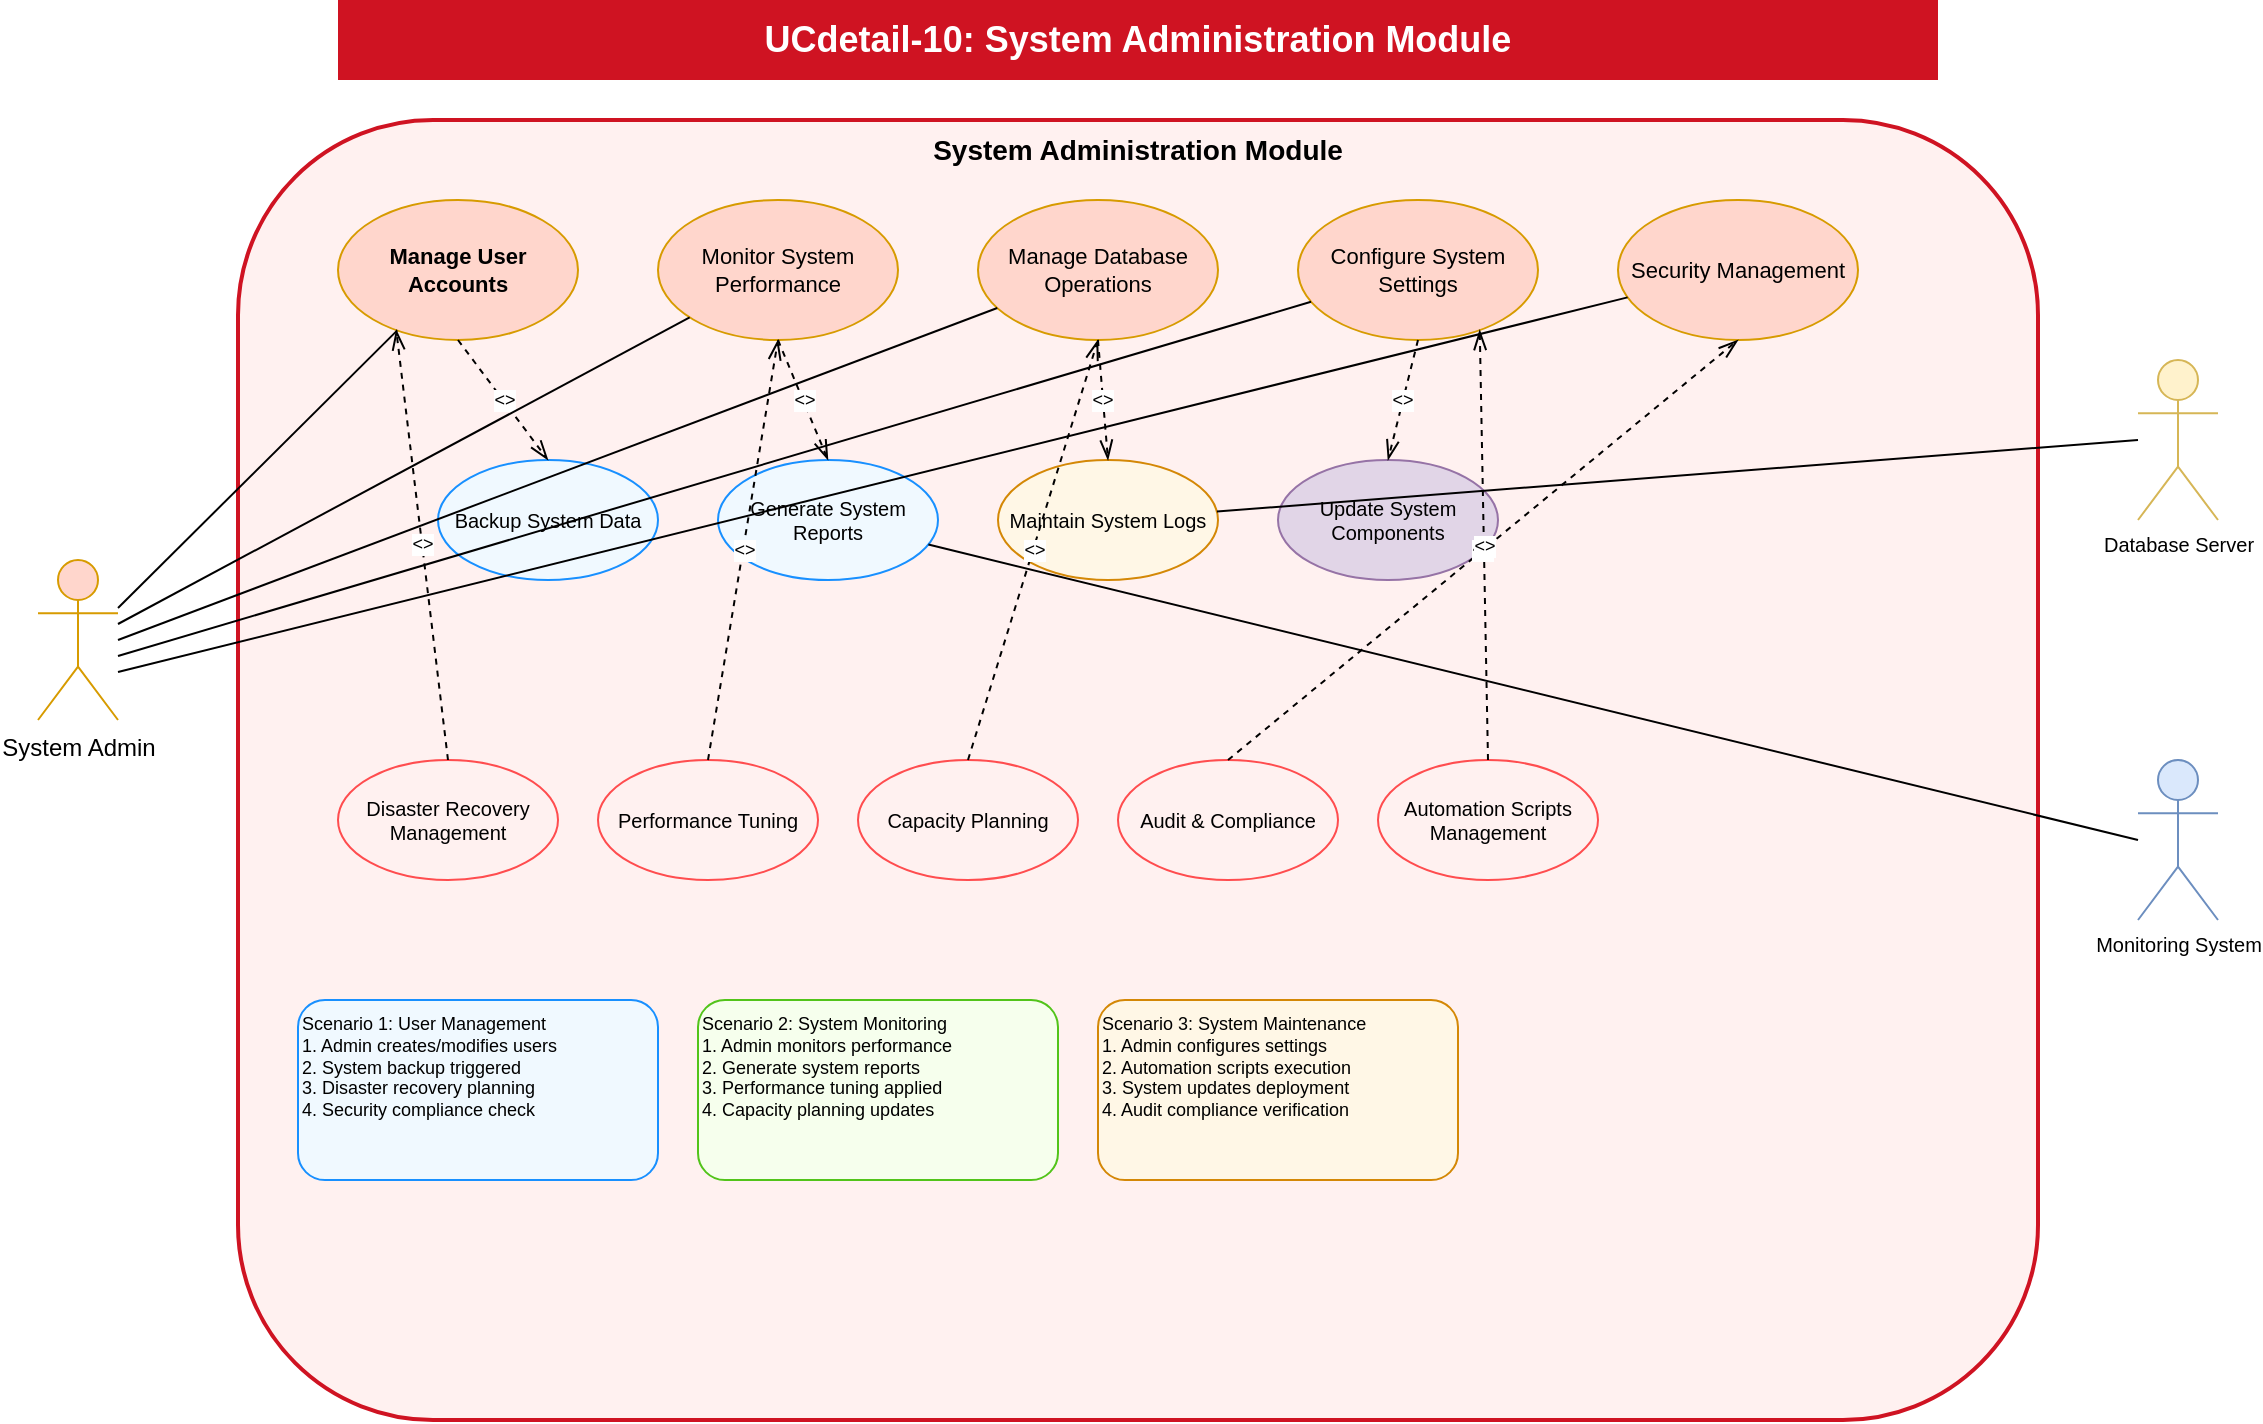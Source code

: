<?xml version="1.0" encoding="UTF-8"?>
<mxfile version="24.7.17" type="device">
  <diagram name="UCdetail-10: System Administration Module" id="ucdetail-10">
    <mxGraphModel dx="1400" dy="900" grid="1" gridSize="10" guides="1" tooltips="1" connect="1" arrows="1" fold="1" page="1" pageScale="1" pageWidth="1200" pageHeight="800" math="0" shadow="0">
      <root>
        <mxCell id="0"/>
        <mxCell id="1" parent="0"/>
        
        <mxCell id="title" value="UCdetail-10: System Administration Module" style="text;html=1;align=center;verticalAlign=middle;whiteSpace=wrap;rounded=0;fontSize=18;fontStyle=1;fillColor=#cf1322;fontColor=#ffffff" vertex="1" parent="1">
          <mxGeometry x="200" y="20" width="800" height="40" as="geometry"/>
        </mxCell>

        <mxCell id="system-boundary" value="System Administration Module" style="rounded=1;whiteSpace=wrap;html=1;fontSize=14;fontStyle=1;fillColor=#fff1f0;strokeColor=#cf1322;strokeWidth=2;verticalAlign=top" vertex="1" parent="1">
          <mxGeometry x="150" y="80" width="900" height="650" as="geometry"/>
        </mxCell>

        <!-- Actors -->
        <mxCell id="system-admin" value="System Admin" style="shape=umlActor;verticalLabelPosition=bottom;verticalAlign=top;html=1;outlineConnect=0;fontSize=12;fillColor=#ffd6cc;strokeColor=#d79b00" vertex="1" parent="1">
          <mxGeometry x="50" y="300" width="40" height="80" as="geometry"/>
        </mxCell>

        <mxCell id="database-server" value="Database Server" style="shape=umlActor;verticalLabelPosition=bottom;verticalAlign=top;html=1;outlineConnect=0;fontSize=10;fillColor=#fff2cc;strokeColor=#d6b656" vertex="1" parent="1">
          <mxGeometry x="1100" y="200" width="40" height="80" as="geometry"/>
        </mxCell>

        <mxCell id="monitoring-system" value="Monitoring System" style="shape=umlActor;verticalLabelPosition=bottom;verticalAlign=top;html=1;outlineConnect=0;fontSize=10;fillColor=#dae8fc;strokeColor=#6c8ebf" vertex="1" parent="1">
          <mxGeometry x="1100" y="400" width="40" height="80" as="geometry"/>
        </mxCell>

        <!-- Primary Use Cases -->
        <mxCell id="manage-users" value="Manage User Accounts" style="ellipse;whiteSpace=wrap;html=1;fontSize=11;fillColor=#ffd6cc;strokeColor=#d79b00;fontStyle=1" vertex="1" parent="1">
          <mxGeometry x="200" y="120" width="120" height="70" as="geometry"/>
        </mxCell>

        <mxCell id="monitor-system" value="Monitor System Performance" style="ellipse;whiteSpace=wrap;html=1;fontSize=11;fillColor=#ffd6cc;strokeColor=#d79b00" vertex="1" parent="1">
          <mxGeometry x="360" y="120" width="120" height="70" as="geometry"/>
        </mxCell>

        <mxCell id="manage-database" value="Manage Database Operations" style="ellipse;whiteSpace=wrap;html=1;fontSize=11;fillColor=#ffd6cc;strokeColor=#d79b00" vertex="1" parent="1">
          <mxGeometry x="520" y="120" width="120" height="70" as="geometry"/>
        </mxCell>

        <mxCell id="configure-system" value="Configure System Settings" style="ellipse;whiteSpace=wrap;html=1;fontSize=11;fillColor=#ffd6cc;strokeColor=#d79b00" vertex="1" parent="1">
          <mxGeometry x="680" y="120" width="120" height="70" as="geometry"/>
        </mxCell>

        <mxCell id="security-management" value="Security Management" style="ellipse;whiteSpace=wrap;html=1;fontSize=11;fillColor=#ffd6cc;strokeColor=#d79b00" vertex="1" parent="1">
          <mxGeometry x="840" y="120" width="120" height="70" as="geometry"/>
        </mxCell>

        <!-- Support Use Cases -->
        <mxCell id="backup-system" value="Backup System Data" style="ellipse;whiteSpace=wrap;html=1;fontSize=10;fillColor=#f0f9ff;strokeColor=#1890ff" vertex="1" parent="1">
          <mxGeometry x="250" y="250" width="110" height="60" as="geometry"/>
        </mxCell>

        <mxCell id="generate-reports" value="Generate System Reports" style="ellipse;whiteSpace=wrap;html=1;fontSize=10;fillColor=#f0f9ff;strokeColor=#1890ff" vertex="1" parent="1">
          <mxGeometry x="390" y="250" width="110" height="60" as="geometry"/>
        </mxCell>

        <mxCell id="maintain-logs" value="Maintain System Logs" style="ellipse;whiteSpace=wrap;html=1;fontSize=10;fillColor=#fff7e6;strokeColor=#d48806" vertex="1" parent="1">
          <mxGeometry x="530" y="250" width="110" height="60" as="geometry"/>
        </mxCell>

        <mxCell id="update-system" value="Update System Components" style="ellipse;whiteSpace=wrap;html=1;fontSize=10;fillColor=#e1d5e7;strokeColor=#9673a6" vertex="1" parent="1">
          <mxGeometry x="670" y="250" width="110" height="60" as="geometry"/>
        </mxCell>

        <!-- Advanced Features -->
        <mxCell id="disaster-recovery" value="Disaster Recovery Management" style="ellipse;whiteSpace=wrap;html=1;fontSize=10;fillColor=#fff1f0;strokeColor=#ff4d4f" vertex="1" parent="1">
          <mxGeometry x="200" y="400" width="110" height="60" as="geometry"/>
        </mxCell>

        <mxCell id="performance-tuning" value="Performance Tuning" style="ellipse;whiteSpace=wrap;html=1;fontSize=10;fillColor=#fff1f0;strokeColor=#ff4d4f" vertex="1" parent="1">
          <mxGeometry x="330" y="400" width="110" height="60" as="geometry"/>
        </mxCell>

        <mxCell id="capacity-planning" value="Capacity Planning" style="ellipse;whiteSpace=wrap;html=1;fontSize=10;fillColor=#fff1f0;strokeColor=#ff4d4f" vertex="1" parent="1">
          <mxGeometry x="460" y="400" width="110" height="60" as="geometry"/>
        </mxCell>

        <mxCell id="audit-compliance" value="Audit &amp; Compliance" style="ellipse;whiteSpace=wrap;html=1;fontSize=10;fillColor=#fff1f0;strokeColor=#ff4d4f" vertex="1" parent="1">
          <mxGeometry x="590" y="400" width="110" height="60" as="geometry"/>
        </mxCell>

        <mxCell id="automation-scripts" value="Automation Scripts Management" style="ellipse;whiteSpace=wrap;html=1;fontSize=10;fillColor=#fff1f0;strokeColor=#ff4d4f" vertex="1" parent="1">
          <mxGeometry x="720" y="400" width="110" height="60" as="geometry"/>
        </mxCell>

        <!-- Include Relationships -->
        <mxCell id="include1" value="&lt;&lt;include&gt;&gt;" style="endArrow=openThin;html=1;rounded=0;fontSize=9;startSize=8;endSize=8;dashed=1;exitX=0.5;exitY=1;entryX=0.5;entryY=0;" edge="1" parent="1" source="manage-users" target="backup-system">
          <mxGeometry width="50" height="50" relative="1" as="geometry">
            <mxPoint x="400" y="350" as="sourcePoint"/>
            <mxPoint x="450" y="300" as="targetPoint"/>
          </mxGeometry>
        </mxCell>

        <mxCell id="include2" value="&lt;&lt;include&gt;&gt;" style="endArrow=openThin;html=1;rounded=0;fontSize=9;startSize=8;endSize=8;dashed=1;exitX=0.5;exitY=1;entryX=0.5;entryY=0;" edge="1" parent="1" source="monitor-system" target="generate-reports">
          <mxGeometry width="50" height="50" relative="1" as="geometry">
            <mxPoint x="400" y="350" as="sourcePoint"/>
            <mxPoint x="450" y="300" as="targetPoint"/>
          </mxGeometry>
        </mxCell>

        <mxCell id="include3" value="&lt;&lt;include&gt;&gt;" style="endArrow=openThin;html=1;rounded=0;fontSize=9;startSize=8;endSize=8;dashed=1;exitX=0.5;exitY=1;entryX=0.5;entryY=0;" edge="1" parent="1" source="manage-database" target="maintain-logs">
          <mxGeometry width="50" height="50" relative="1" as="geometry">
            <mxPoint x="400" y="350" as="sourcePoint"/>
            <mxPoint x="450" y="300" as="targetPoint"/>
          </mxGeometry>
        </mxCell>

        <mxCell id="include4" value="&lt;&lt;include&gt;&gt;" style="endArrow=openThin;html=1;rounded=0;fontSize=9;startSize=8;endSize=8;dashed=1;exitX=0.5;exitY=1;entryX=0.5;entryY=0;" edge="1" parent="1" source="configure-system" target="update-system">
          <mxGeometry width="50" height="50" relative="1" as="geometry">
            <mxPoint x="400" y="350" as="sourcePoint"/>
            <mxPoint x="450" y="300" as="targetPoint"/>
          </mxGeometry>
        </mxCell>

        <!-- Extend Relationships -->
        <mxCell id="extend1" value="&lt;&lt;extend&gt;&gt;" style="endArrow=openThin;html=1;rounded=0;fontSize=9;startSize=8;endSize=8;dashed=1;exitX=0.5;exitY=0;entryX=0.2;entryY=1;" edge="1" parent="1" source="disaster-recovery" target="manage-users">
          <mxGeometry width="50" height="50" relative="1" as="geometry">
            <mxPoint x="400" y="350" as="sourcePoint"/>
            <mxPoint x="450" y="300" as="targetPoint"/>
          </mxGeometry>
        </mxCell>

        <mxCell id="extend2" value="&lt;&lt;extend&gt;&gt;" style="endArrow=openThin;html=1;rounded=0;fontSize=9;startSize=8;endSize=8;dashed=1;exitX=0.5;exitY=0;entryX=0.5;entryY=1;" edge="1" parent="1" source="performance-tuning" target="monitor-system">
          <mxGeometry width="50" height="50" relative="1" as="geometry">
            <mxPoint x="400" y="350" as="sourcePoint"/>
            <mxPoint x="450" y="300" as="targetPoint"/>
          </mxGeometry>
        </mxCell>

        <mxCell id="extend3" value="&lt;&lt;extend&gt;&gt;" style="endArrow=openThin;html=1;rounded=0;fontSize=9;startSize=8;endSize=8;dashed=1;exitX=0.5;exitY=0;entryX=0.5;entryY=1;" edge="1" parent="1" source="capacity-planning" target="manage-database">
          <mxGeometry width="50" height="50" relative="1" as="geometry">
            <mxPoint x="400" y="350" as="sourcePoint"/>
            <mxPoint x="450" y="300" as="targetPoint"/>
          </mxGeometry>
        </mxCell>

        <mxCell id="extend4" value="&lt;&lt;extend&gt;&gt;" style="endArrow=openThin;html=1;rounded=0;fontSize=9;startSize=8;endSize=8;dashed=1;exitX=0.5;exitY=0;entryX=0.5;entryY=1;" edge="1" parent="1" source="audit-compliance" target="security-management">
          <mxGeometry width="50" height="50" relative="1" as="geometry">
            <mxPoint x="400" y="350" as="sourcePoint"/>
            <mxPoint x="450" y="300" as="targetPoint"/>
          </mxGeometry>
        </mxCell>

        <mxCell id="extend5" value="&lt;&lt;extend&gt;&gt;" style="endArrow=openThin;html=1;rounded=0;fontSize=9;startSize=8;endSize=8;dashed=1;exitX=0.5;exitY=0;entryX=0.8;entryY=1;" edge="1" parent="1" source="automation-scripts" target="configure-system">
          <mxGeometry width="50" height="50" relative="1" as="geometry">
            <mxPoint x="400" y="350" as="sourcePoint"/>
            <mxPoint x="450" y="300" as="targetPoint"/>
          </mxGeometry>
        </mxCell>

        <!-- Actor Connections -->
        <mxCell id="admin-manage-users" value="" style="endArrow=none;html=1;rounded=0;fontSize=12;startSize=8;endSize=8;exitX=1;exitY=0.3;" edge="1" parent="1" source="system-admin" target="manage-users">
          <mxGeometry width="50" height="50" relative="1" as="geometry">
            <mxPoint x="400" y="400" as="sourcePoint"/>
            <mxPoint x="450" y="350" as="targetPoint"/>
          </mxGeometry>
        </mxCell>

        <mxCell id="admin-monitor" value="" style="endArrow=none;html=1;rounded=0;fontSize=12;startSize=8;endSize=8;exitX=1;exitY=0.4;" edge="1" parent="1" source="system-admin" target="monitor-system">
          <mxGeometry width="50" height="50" relative="1" as="geometry">
            <mxPoint x="400" y="400" as="sourcePoint"/>
            <mxPoint x="450" y="350" as="targetPoint"/>
          </mxGeometry>
        </mxCell>

        <mxCell id="admin-database" value="" style="endArrow=none;html=1;rounded=0;fontSize=12;startSize=8;endSize=8;exitX=1;exitY=0.5;" edge="1" parent="1" source="system-admin" target="manage-database">
          <mxGeometry width="50" height="50" relative="1" as="geometry">
            <mxPoint x="400" y="400" as="sourcePoint"/>
            <mxPoint x="450" y="350" as="targetPoint"/>
          </mxGeometry>
        </mxCell>

        <mxCell id="admin-configure" value="" style="endArrow=none;html=1;rounded=0;fontSize=12;startSize=8;endSize=8;exitX=1;exitY=0.6;" edge="1" parent="1" source="system-admin" target="configure-system">
          <mxGeometry width="50" height="50" relative="1" as="geometry">
            <mxPoint x="400" y="400" as="sourcePoint"/>
            <mxPoint x="450" y="350" as="targetPoint"/>
          </mxGeometry>
        </mxCell>

        <mxCell id="admin-security" value="" style="endArrow=none;html=1;rounded=0;fontSize=12;startSize=8;endSize=8;exitX=1;exitY=0.7;" edge="1" parent="1" source="system-admin" target="security-management">
          <mxGeometry width="50" height="50" relative="1" as="geometry">
            <mxPoint x="400" y="400" as="sourcePoint"/>
            <mxPoint x="450" y="350" as="targetPoint"/>
          </mxGeometry>
        </mxCell>

        <mxCell id="database-connection" value="" style="endArrow=none;html=1;rounded=0;fontSize=12;startSize=8;endSize=8;exitX=0;exitY=0.5;" edge="1" parent="1" source="database-server" target="maintain-logs">
          <mxGeometry width="50" height="50" relative="1" as="geometry">
            <mxPoint x="400" y="400" as="sourcePoint"/>
            <mxPoint x="450" y="350" as="targetPoint"/>
          </mxGeometry>
        </mxCell>

        <mxCell id="monitoring-connection" value="" style="endArrow=none;html=1;rounded=0;fontSize=12;startSize=8;endSize=8;exitX=0;exitY=0.5;" edge="1" parent="1" source="monitoring-system" target="generate-reports">
          <mxGeometry width="50" height="50" relative="1" as="geometry">
            <mxPoint x="400" y="400" as="sourcePoint"/>
            <mxPoint x="450" y="350" as="targetPoint"/>
          </mxGeometry>
        </mxCell>

        <!-- Scenarios -->
        <mxCell id="scenario-user-management" value="Scenario 1: User Management&#xa;1. Admin creates/modifies users&#xa;2. System backup triggered&#xa;3. Disaster recovery planning&#xa;4. Security compliance check" style="rounded=1;whiteSpace=wrap;html=1;fontSize=9;align=left;verticalAlign=top;fillColor=#f0f9ff;strokeColor=#1890ff" vertex="1" parent="1">
          <mxGeometry x="180" y="520" width="180" height="90" as="geometry"/>
        </mxCell>

        <mxCell id="scenario-monitoring" value="Scenario 2: System Monitoring&#xa;1. Admin monitors performance&#xa;2. Generate system reports&#xa;3. Performance tuning applied&#xa;4. Capacity planning updates" style="rounded=1;whiteSpace=wrap;html=1;fontSize=9;align=left;verticalAlign=top;fillColor=#f6ffed;strokeColor=#52c41a" vertex="1" parent="1">
          <mxGeometry x="380" y="520" width="180" height="90" as="geometry"/>
        </mxCell>

        <mxCell id="scenario-maintenance" value="Scenario 3: System Maintenance&#xa;1. Admin configures settings&#xa;2. Automation scripts execution&#xa;3. System updates deployment&#xa;4. Audit compliance verification" style="rounded=1;whiteSpace=wrap;html=1;fontSize=9;align=left;verticalAlign=top;fillColor=#fff7e6;strokeColor=#d48806" vertex="1" parent="1">
          <mxGeometry x="580" y="520" width="180" height="90" as="geometry"/>
        </mxCell>

      </root>
    </mxGraphModel>
  </diagram>
</mxfile>
